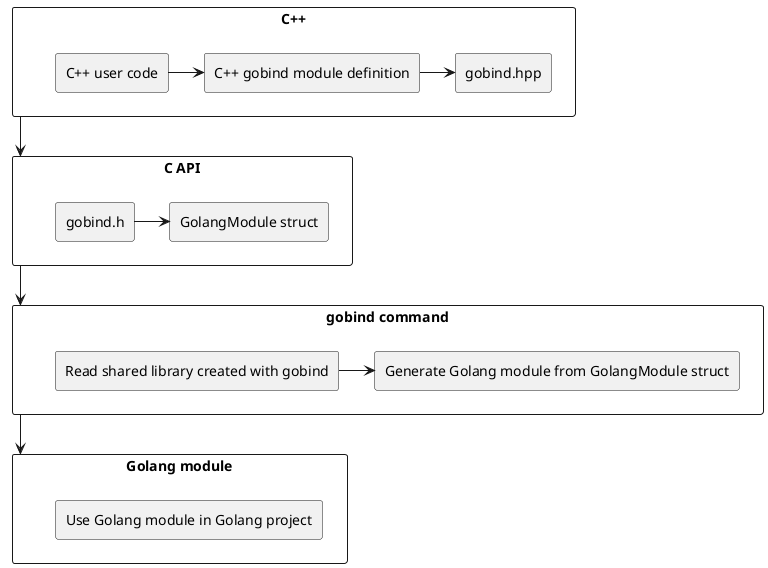 @startuml

rectangle "C++" as cpp {
  rectangle "C++ user code" as cpp_user_code
  rectangle "C++ gobind module definition" as cpp_gobind_module_def
  rectangle "gobind.hpp" as cpp_gobind_hpp

  cpp_user_code -> cpp_gobind_module_def
  cpp_gobind_module_def -> cpp_gobind_hpp
}

rectangle "C API" as c_api {
  rectangle "gobind.h" as gobind_h
  rectangle "GolangModule struct" as golang_mod_struct

  gobind_h -> golang_mod_struct
}

rectangle "gobind command" as gobind_cmd {
  rectangle "Read shared library created with gobind" as gobind_shared_lib
  rectangle "Generate Golang module from GolangModule struct" as gobind_gen

  gobind_shared_lib -> gobind_gen
}

rectangle "Golang module" as golang_mod {
  rectangle "Use Golang module in Golang project"
}

cpp -d-> c_api
c_api -d-> gobind_cmd
gobind_cmd -d-> golang_mod

@enduml
